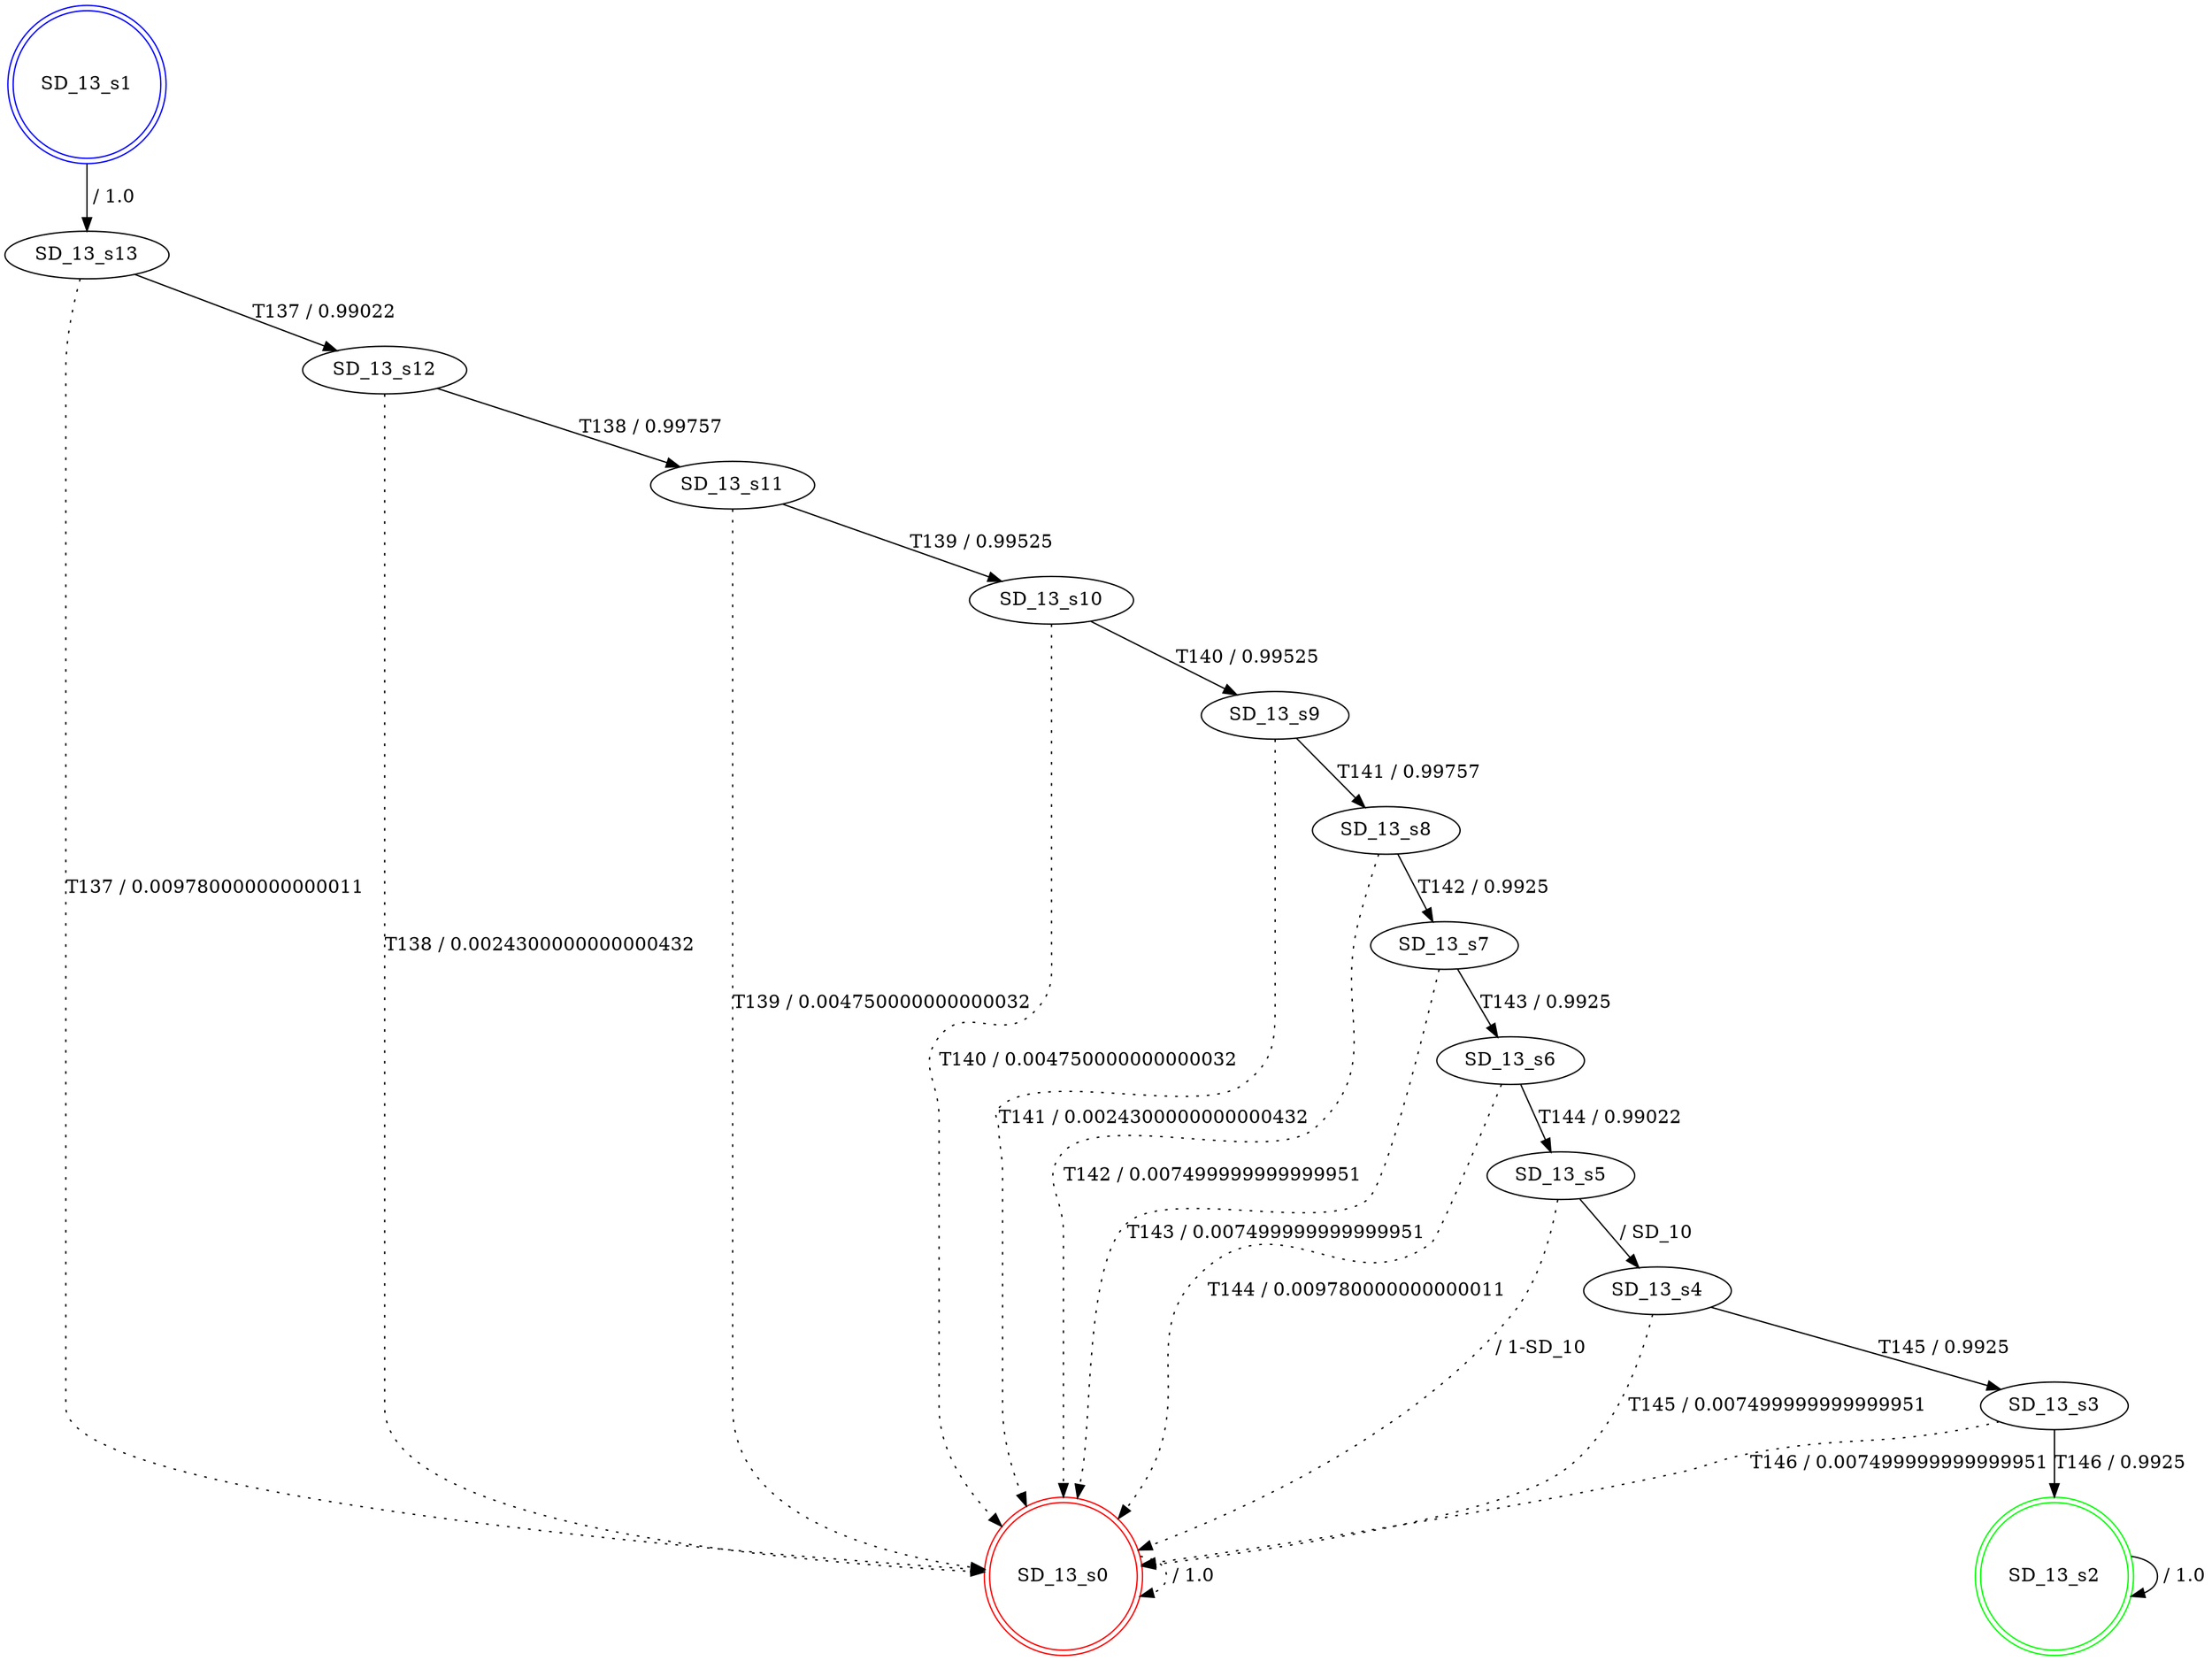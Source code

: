 digraph graphname {
SD_13_s0 [label="SD_13_s0",color=red,shape=doublecircle ];
SD_13_s1 [label="SD_13_s1",color=blue,shape=doublecircle ];
SD_13_s2 [label="SD_13_s2",color=green,shape=doublecircle ];
SD_13_s3 [label="SD_13_s3" ];
SD_13_s4 [label="SD_13_s4" ];
SD_13_s5 [label="SD_13_s5" ];
SD_13_s6 [label="SD_13_s6" ];
SD_13_s7 [label="SD_13_s7" ];
SD_13_s8 [label="SD_13_s8" ];
SD_13_s9 [label="SD_13_s9" ];
SD_13_s10 [label="SD_13_s10" ];
SD_13_s11 [label="SD_13_s11" ];
SD_13_s12 [label="SD_13_s12" ];
SD_13_s13 [label="SD_13_s13" ];
SD_13_s0 -> SD_13_s0 [label=" / 1.0", style=dotted];
SD_13_s1 -> SD_13_s13 [label=" / 1.0"];
SD_13_s2 -> SD_13_s2 [label=" / 1.0"];
SD_13_s3 -> SD_13_s2 [label="T146 / 0.9925"];
SD_13_s3 -> SD_13_s0 [label="T146 / 0.007499999999999951", style=dotted];
SD_13_s4 -> SD_13_s3 [label="T145 / 0.9925"];
SD_13_s4 -> SD_13_s0 [label="T145 / 0.007499999999999951", style=dotted];
SD_13_s5 -> SD_13_s4 [label=" / SD_10"];
SD_13_s5 -> SD_13_s0 [label=" / 1-SD_10", style=dotted];
SD_13_s6 -> SD_13_s5 [label="T144 / 0.99022"];
SD_13_s6 -> SD_13_s0 [label="T144 / 0.009780000000000011", style=dotted];
SD_13_s7 -> SD_13_s6 [label="T143 / 0.9925"];
SD_13_s7 -> SD_13_s0 [label="T143 / 0.007499999999999951", style=dotted];
SD_13_s8 -> SD_13_s7 [label="T142 / 0.9925"];
SD_13_s8 -> SD_13_s0 [label="T142 / 0.007499999999999951", style=dotted];
SD_13_s9 -> SD_13_s8 [label="T141 / 0.99757"];
SD_13_s9 -> SD_13_s0 [label="T141 / 0.0024300000000000432", style=dotted];
SD_13_s10 -> SD_13_s9 [label="T140 / 0.99525"];
SD_13_s10 -> SD_13_s0 [label="T140 / 0.004750000000000032", style=dotted];
SD_13_s11 -> SD_13_s10 [label="T139 / 0.99525"];
SD_13_s11 -> SD_13_s0 [label="T139 / 0.004750000000000032", style=dotted];
SD_13_s12 -> SD_13_s11 [label="T138 / 0.99757"];
SD_13_s12 -> SD_13_s0 [label="T138 / 0.0024300000000000432", style=dotted];
SD_13_s13 -> SD_13_s12 [label="T137 / 0.99022"];
SD_13_s13 -> SD_13_s0 [label="T137 / 0.009780000000000011", style=dotted];
}